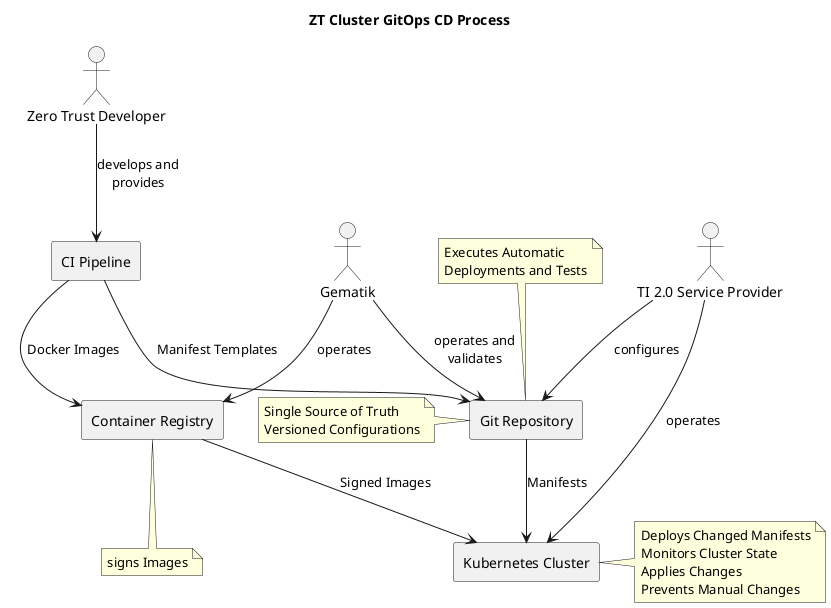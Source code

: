 @startuml "ZT_Cluster_GitOps_CD_Process"
title ZT Cluster GitOps CD Process

actor "Zero Trust Developer" as ZT
actor "Gematik" as GEM
actor "TI 2.0 Service Provider" as TSP

rectangle "Git Repository" as GIT
rectangle "Container Registry" as REG
rectangle "CI Pipeline" as CI
rectangle "Kubernetes Cluster" as K8S

ZT --> CI: develops and\nprovides
GEM --> REG: operates
TSP --> GIT: configures
GEM --> GIT: operates and\nvalidates
TSP --> K8S: operates

CI --> GIT: Manifest Templates
CI --> REG : Docker Images
GIT --> K8S : Manifests
REG --> K8S : Signed Images

note right of K8S: Deploys Changed Manifests\nMonitors Cluster State\nApplies Changes\nPrevents Manual Changes

note left of GIT: Single Source of Truth\nVersioned Configurations

note bottom of REG: signs Images

note top of GIT: Executes Automatic\nDeployments and Tests
@enduml
